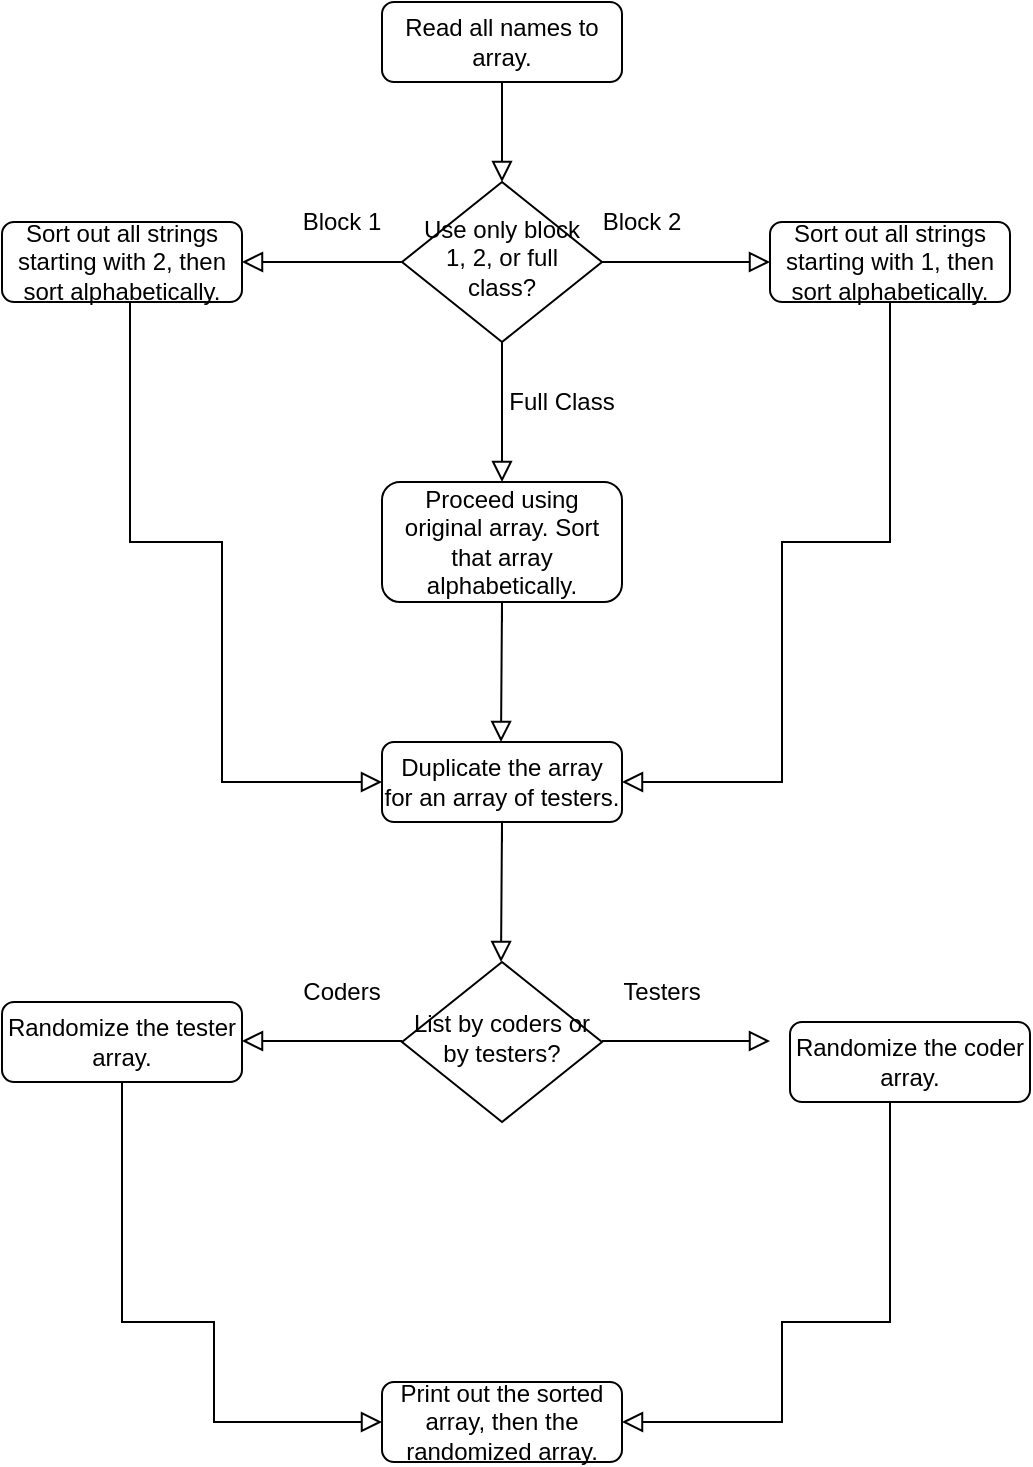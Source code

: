 <mxfile version="15.3.8" type="github">
  <diagram id="C5RBs43oDa-KdzZeNtuy" name="Page-1">
    <mxGraphModel dx="2249" dy="762" grid="1" gridSize="10" guides="1" tooltips="1" connect="1" arrows="1" fold="1" page="1" pageScale="1" pageWidth="827" pageHeight="1169" math="0" shadow="0">
      <root>
        <mxCell id="WIyWlLk6GJQsqaUBKTNV-0" />
        <mxCell id="WIyWlLk6GJQsqaUBKTNV-1" parent="WIyWlLk6GJQsqaUBKTNV-0" />
        <mxCell id="WIyWlLk6GJQsqaUBKTNV-2" value="" style="rounded=0;html=1;jettySize=auto;orthogonalLoop=1;fontSize=11;endArrow=block;endFill=0;endSize=8;strokeWidth=1;shadow=0;labelBackgroundColor=none;edgeStyle=orthogonalEdgeStyle;" parent="WIyWlLk6GJQsqaUBKTNV-1" source="WIyWlLk6GJQsqaUBKTNV-3" target="WIyWlLk6GJQsqaUBKTNV-6" edge="1">
          <mxGeometry relative="1" as="geometry" />
        </mxCell>
        <mxCell id="WIyWlLk6GJQsqaUBKTNV-3" value="Read all names to array." style="rounded=1;whiteSpace=wrap;html=1;fontSize=12;glass=0;strokeWidth=1;shadow=0;" parent="WIyWlLk6GJQsqaUBKTNV-1" vertex="1">
          <mxGeometry x="160" y="80" width="120" height="40" as="geometry" />
        </mxCell>
        <mxCell id="WIyWlLk6GJQsqaUBKTNV-4" value="Yes" style="rounded=0;html=1;jettySize=auto;orthogonalLoop=1;fontSize=11;endArrow=block;endFill=0;endSize=8;strokeWidth=1;shadow=0;labelBackgroundColor=none;edgeStyle=orthogonalEdgeStyle;entryX=0.5;entryY=0;entryDx=0;entryDy=0;textOpacity=0;" parent="WIyWlLk6GJQsqaUBKTNV-1" source="WIyWlLk6GJQsqaUBKTNV-6" target="RI3hWSQWnPv6BGUITBmH-10" edge="1">
          <mxGeometry y="20" relative="1" as="geometry">
            <mxPoint as="offset" />
            <mxPoint x="220" y="310" as="targetPoint" />
            <Array as="points" />
          </mxGeometry>
        </mxCell>
        <mxCell id="WIyWlLk6GJQsqaUBKTNV-5" value="No" style="edgeStyle=orthogonalEdgeStyle;rounded=0;html=1;jettySize=auto;orthogonalLoop=1;fontSize=11;endArrow=block;endFill=0;endSize=8;strokeWidth=1;shadow=0;labelBackgroundColor=none;textOpacity=0;" parent="WIyWlLk6GJQsqaUBKTNV-1" source="WIyWlLk6GJQsqaUBKTNV-6" target="WIyWlLk6GJQsqaUBKTNV-7" edge="1">
          <mxGeometry y="10" relative="1" as="geometry">
            <mxPoint as="offset" />
          </mxGeometry>
        </mxCell>
        <mxCell id="WIyWlLk6GJQsqaUBKTNV-6" value="Use only block 1, 2, or full class?" style="rhombus;whiteSpace=wrap;html=1;shadow=0;fontFamily=Helvetica;fontSize=12;align=center;strokeWidth=1;spacing=6;spacingTop=-4;" parent="WIyWlLk6GJQsqaUBKTNV-1" vertex="1">
          <mxGeometry x="170" y="170" width="100" height="80" as="geometry" />
        </mxCell>
        <mxCell id="WIyWlLk6GJQsqaUBKTNV-7" value="Sort out all strings starting with 1, then sort alphabetically." style="rounded=1;whiteSpace=wrap;html=1;fontSize=12;glass=0;strokeWidth=1;shadow=0;" parent="WIyWlLk6GJQsqaUBKTNV-1" vertex="1">
          <mxGeometry x="354" y="190" width="120" height="40" as="geometry" />
        </mxCell>
        <mxCell id="RI3hWSQWnPv6BGUITBmH-0" value="No" style="edgeStyle=orthogonalEdgeStyle;rounded=0;html=1;jettySize=auto;orthogonalLoop=1;fontSize=11;endArrow=block;endFill=0;endSize=8;strokeWidth=1;shadow=0;labelBackgroundColor=none;exitX=0;exitY=0.5;exitDx=0;exitDy=0;labelBorderColor=none;textOpacity=0;" edge="1" parent="WIyWlLk6GJQsqaUBKTNV-1" source="WIyWlLk6GJQsqaUBKTNV-6">
          <mxGeometry y="-10" relative="1" as="geometry">
            <mxPoint as="offset" />
            <mxPoint x="120" y="209.5" as="sourcePoint" />
            <mxPoint x="90" y="210" as="targetPoint" />
          </mxGeometry>
        </mxCell>
        <UserObject label="Block 1" placeholders="1" name="Variable" id="RI3hWSQWnPv6BGUITBmH-4">
          <mxCell style="text;html=1;strokeColor=none;fillColor=none;align=center;verticalAlign=middle;whiteSpace=wrap;overflow=hidden;" vertex="1" parent="WIyWlLk6GJQsqaUBKTNV-1">
            <mxGeometry x="100" y="180" width="80" height="20" as="geometry" />
          </mxCell>
        </UserObject>
        <mxCell id="RI3hWSQWnPv6BGUITBmH-8" value="" style="edgeStyle=orthogonalEdgeStyle;rounded=0;orthogonalLoop=1;jettySize=auto;html=1;labelBackgroundColor=none;opacity=0;" edge="1" parent="WIyWlLk6GJQsqaUBKTNV-1" source="RI3hWSQWnPv6BGUITBmH-7">
          <mxGeometry relative="1" as="geometry">
            <mxPoint x="220" y="300" as="targetPoint" />
          </mxGeometry>
        </mxCell>
        <UserObject label="Block 2" placeholders="1" name="Variable" id="RI3hWSQWnPv6BGUITBmH-7">
          <mxCell style="text;html=1;strokeColor=none;fillColor=none;align=center;verticalAlign=middle;whiteSpace=wrap;overflow=hidden;" vertex="1" parent="WIyWlLk6GJQsqaUBKTNV-1">
            <mxGeometry x="250" y="180" width="80" height="20" as="geometry" />
          </mxCell>
        </UserObject>
        <mxCell id="RI3hWSQWnPv6BGUITBmH-9" value="Sort out all strings starting with 2, then sort alphabetically." style="rounded=1;whiteSpace=wrap;html=1;fontSize=12;glass=0;strokeWidth=1;shadow=0;" vertex="1" parent="WIyWlLk6GJQsqaUBKTNV-1">
          <mxGeometry x="-30" y="190" width="120" height="40" as="geometry" />
        </mxCell>
        <mxCell id="RI3hWSQWnPv6BGUITBmH-14" value="" style="edgeStyle=orthogonalEdgeStyle;rounded=0;orthogonalLoop=1;jettySize=auto;html=1;labelBackgroundColor=none;opacity=0;" edge="1" parent="WIyWlLk6GJQsqaUBKTNV-1" source="RI3hWSQWnPv6BGUITBmH-10" target="WIyWlLk6GJQsqaUBKTNV-6">
          <mxGeometry relative="1" as="geometry" />
        </mxCell>
        <mxCell id="RI3hWSQWnPv6BGUITBmH-10" value="Proceed using original array. Sort that array alphabetically." style="rounded=1;whiteSpace=wrap;html=1;fontSize=12;glass=0;strokeWidth=1;shadow=0;" vertex="1" parent="WIyWlLk6GJQsqaUBKTNV-1">
          <mxGeometry x="160" y="320" width="120" height="60" as="geometry" />
        </mxCell>
        <mxCell id="RI3hWSQWnPv6BGUITBmH-11" value="No" style="edgeStyle=orthogonalEdgeStyle;rounded=0;html=1;jettySize=auto;orthogonalLoop=1;fontSize=11;endArrow=block;endFill=0;endSize=8;strokeWidth=1;shadow=0;labelBackgroundColor=none;textOpacity=0;exitX=0.5;exitY=1;exitDx=0;exitDy=0;" edge="1" parent="WIyWlLk6GJQsqaUBKTNV-1" source="WIyWlLk6GJQsqaUBKTNV-7">
          <mxGeometry y="10" relative="1" as="geometry">
            <mxPoint as="offset" />
            <mxPoint x="410" y="240" as="sourcePoint" />
            <mxPoint x="280" y="470" as="targetPoint" />
            <Array as="points">
              <mxPoint x="414" y="350" />
              <mxPoint x="360" y="350" />
              <mxPoint x="360" y="470" />
            </Array>
          </mxGeometry>
        </mxCell>
        <mxCell id="RI3hWSQWnPv6BGUITBmH-12" value="Yes" style="rounded=0;html=1;jettySize=auto;orthogonalLoop=1;fontSize=11;endArrow=block;endFill=0;endSize=8;strokeWidth=1;shadow=0;labelBackgroundColor=none;edgeStyle=orthogonalEdgeStyle;textOpacity=0;" edge="1" parent="WIyWlLk6GJQsqaUBKTNV-1">
          <mxGeometry y="20" relative="1" as="geometry">
            <mxPoint as="offset" />
            <mxPoint x="220" y="390" as="sourcePoint" />
            <mxPoint x="219.5" y="450" as="targetPoint" />
            <Array as="points">
              <mxPoint x="219.5" y="380" />
              <mxPoint x="219.5" y="380" />
            </Array>
          </mxGeometry>
        </mxCell>
        <mxCell id="RI3hWSQWnPv6BGUITBmH-13" value="No" style="edgeStyle=orthogonalEdgeStyle;rounded=0;html=1;jettySize=auto;orthogonalLoop=1;fontSize=11;endArrow=block;endFill=0;endSize=8;strokeWidth=1;shadow=0;labelBackgroundColor=none;textOpacity=0;exitX=0.5;exitY=1;exitDx=0;exitDy=0;" edge="1" parent="WIyWlLk6GJQsqaUBKTNV-1">
          <mxGeometry y="10" relative="1" as="geometry">
            <mxPoint as="offset" />
            <mxPoint x="34" y="230" as="sourcePoint" />
            <mxPoint x="160" y="470" as="targetPoint" />
            <Array as="points">
              <mxPoint x="34" y="350" />
              <mxPoint x="80" y="350" />
              <mxPoint x="80" y="470" />
              <mxPoint x="130" y="470" />
            </Array>
          </mxGeometry>
        </mxCell>
        <mxCell id="RI3hWSQWnPv6BGUITBmH-18" value="" style="edgeStyle=orthogonalEdgeStyle;rounded=0;orthogonalLoop=1;jettySize=auto;html=1;labelBackgroundColor=none;opacity=0;" edge="1" parent="WIyWlLk6GJQsqaUBKTNV-1" source="RI3hWSQWnPv6BGUITBmH-15">
          <mxGeometry relative="1" as="geometry">
            <mxPoint x="220" y="560" as="targetPoint" />
          </mxGeometry>
        </mxCell>
        <mxCell id="RI3hWSQWnPv6BGUITBmH-26" value="" style="edgeStyle=orthogonalEdgeStyle;rounded=0;orthogonalLoop=1;jettySize=auto;html=1;labelBackgroundColor=none;opacity=0;" edge="1" parent="WIyWlLk6GJQsqaUBKTNV-1" source="RI3hWSQWnPv6BGUITBmH-15" target="RI3hWSQWnPv6BGUITBmH-10">
          <mxGeometry relative="1" as="geometry" />
        </mxCell>
        <mxCell id="RI3hWSQWnPv6BGUITBmH-15" value="Duplicate the array for an array of testers." style="rounded=1;whiteSpace=wrap;html=1;fontSize=12;glass=0;strokeWidth=1;shadow=0;" vertex="1" parent="WIyWlLk6GJQsqaUBKTNV-1">
          <mxGeometry x="160" y="450" width="120" height="40" as="geometry" />
        </mxCell>
        <mxCell id="RI3hWSQWnPv6BGUITBmH-19" value="Yes" style="rounded=0;html=1;jettySize=auto;orthogonalLoop=1;fontSize=11;endArrow=block;endFill=0;endSize=8;strokeWidth=1;shadow=0;labelBackgroundColor=none;edgeStyle=orthogonalEdgeStyle;textOpacity=0;" edge="1" parent="WIyWlLk6GJQsqaUBKTNV-1">
          <mxGeometry y="20" relative="1" as="geometry">
            <mxPoint as="offset" />
            <mxPoint x="220" y="500" as="sourcePoint" />
            <mxPoint x="219.5" y="560" as="targetPoint" />
            <Array as="points">
              <mxPoint x="219.5" y="490" />
              <mxPoint x="219.5" y="490" />
            </Array>
          </mxGeometry>
        </mxCell>
        <mxCell id="RI3hWSQWnPv6BGUITBmH-20" value="Randomize the tester array.&lt;span style=&quot;color: rgba(0 , 0 , 0 , 0) ; font-family: monospace ; font-size: 0px&quot;&gt;%3CmxGraphModel%3E%3Croot%3E%3CmxCell%20id%3D%220%22%2F%3E%3CmxCell%20id%3D%221%22%20parent%3D%220%22%2F%3E%3CUserObject%20label%3D%22Block%201%22%20placeholders%3D%221%22%20name%3D%22Variable%22%20id%3D%222%22%3E%3CmxCell%20style%3D%22text%3Bhtml%3D1%3BstrokeColor%3Dnone%3BfillColor%3Dnone%3Balign%3Dcenter%3BverticalAlign%3Dmiddle%3BwhiteSpace%3Dwrap%3Boverflow%3Dhidden%3B%22%20vertex%3D%221%22%20parent%3D%221%22%3E%3CmxGeometry%20x%3D%22100%22%20y%3D%22180%22%20width%3D%2280%22%20height%3D%2220%22%20as%3D%22geometry%22%2F%3E%3C%2FmxCell%3E%3C%2FUserObject%3E%3C%2Froot%3E%3C%2FmxGraphModel%3E&lt;/span&gt;" style="rounded=1;whiteSpace=wrap;html=1;fontSize=12;glass=0;strokeWidth=1;shadow=0;" vertex="1" parent="WIyWlLk6GJQsqaUBKTNV-1">
          <mxGeometry x="-30" y="580" width="120" height="40" as="geometry" />
        </mxCell>
        <mxCell id="RI3hWSQWnPv6BGUITBmH-21" value="List by coders or by testers?" style="rhombus;whiteSpace=wrap;html=1;shadow=0;fontFamily=Helvetica;fontSize=12;align=center;strokeWidth=1;spacing=6;spacingTop=-4;" vertex="1" parent="WIyWlLk6GJQsqaUBKTNV-1">
          <mxGeometry x="170" y="560" width="100" height="80" as="geometry" />
        </mxCell>
        <mxCell id="RI3hWSQWnPv6BGUITBmH-22" value="No" style="edgeStyle=orthogonalEdgeStyle;rounded=0;html=1;jettySize=auto;orthogonalLoop=1;fontSize=11;endArrow=block;endFill=0;endSize=8;strokeWidth=1;shadow=0;labelBackgroundColor=none;exitX=0;exitY=0.5;exitDx=0;exitDy=0;labelBorderColor=none;textOpacity=0;" edge="1" parent="WIyWlLk6GJQsqaUBKTNV-1">
          <mxGeometry y="-10" relative="1" as="geometry">
            <mxPoint as="offset" />
            <mxPoint x="170" y="599.5" as="sourcePoint" />
            <mxPoint x="90" y="599.5" as="targetPoint" />
          </mxGeometry>
        </mxCell>
        <UserObject label="Coders" placeholders="1" name="Variable" id="RI3hWSQWnPv6BGUITBmH-23">
          <mxCell style="text;html=1;strokeColor=none;fillColor=none;align=center;verticalAlign=middle;whiteSpace=wrap;overflow=hidden;" vertex="1" parent="WIyWlLk6GJQsqaUBKTNV-1">
            <mxGeometry x="100" y="565" width="80" height="20" as="geometry" />
          </mxCell>
        </UserObject>
        <mxCell id="RI3hWSQWnPv6BGUITBmH-24" value="Print out the sorted array, then the randomized array." style="rounded=1;whiteSpace=wrap;html=1;fontSize=12;glass=0;strokeWidth=1;shadow=0;" vertex="1" parent="WIyWlLk6GJQsqaUBKTNV-1">
          <mxGeometry x="160" y="770" width="120" height="40" as="geometry" />
        </mxCell>
        <mxCell id="RI3hWSQWnPv6BGUITBmH-25" value="No" style="edgeStyle=orthogonalEdgeStyle;rounded=0;html=1;jettySize=auto;orthogonalLoop=1;fontSize=11;endArrow=block;endFill=0;endSize=8;strokeWidth=1;shadow=0;labelBackgroundColor=none;textOpacity=0;" edge="1" parent="WIyWlLk6GJQsqaUBKTNV-1">
          <mxGeometry y="10" relative="1" as="geometry">
            <mxPoint as="offset" />
            <mxPoint x="270" y="599.5" as="sourcePoint" />
            <mxPoint x="354" y="599.5" as="targetPoint" />
          </mxGeometry>
        </mxCell>
        <UserObject label="Full Class" placeholders="1" name="Variable" id="RI3hWSQWnPv6BGUITBmH-27">
          <mxCell style="text;html=1;strokeColor=none;fillColor=none;align=center;verticalAlign=middle;whiteSpace=wrap;overflow=hidden;" vertex="1" parent="WIyWlLk6GJQsqaUBKTNV-1">
            <mxGeometry x="210" y="270" width="80" height="20" as="geometry" />
          </mxCell>
        </UserObject>
        <UserObject label="Testers" placeholders="1" name="Variable" id="RI3hWSQWnPv6BGUITBmH-28">
          <mxCell style="text;html=1;strokeColor=none;fillColor=none;align=center;verticalAlign=middle;whiteSpace=wrap;overflow=hidden;" vertex="1" parent="WIyWlLk6GJQsqaUBKTNV-1">
            <mxGeometry x="260" y="565" width="80" height="20" as="geometry" />
          </mxCell>
        </UserObject>
        <mxCell id="RI3hWSQWnPv6BGUITBmH-29" value="No" style="edgeStyle=orthogonalEdgeStyle;rounded=0;html=1;jettySize=auto;orthogonalLoop=1;fontSize=11;endArrow=block;endFill=0;endSize=8;strokeWidth=1;shadow=0;labelBackgroundColor=none;textOpacity=0;exitX=0.5;exitY=1;exitDx=0;exitDy=0;" edge="1" parent="WIyWlLk6GJQsqaUBKTNV-1">
          <mxGeometry y="10" relative="1" as="geometry">
            <mxPoint as="offset" />
            <mxPoint x="414" y="620" as="sourcePoint" />
            <mxPoint x="280" y="790" as="targetPoint" />
            <Array as="points">
              <mxPoint x="414" y="740" />
              <mxPoint x="360" y="740" />
            </Array>
          </mxGeometry>
        </mxCell>
        <mxCell id="RI3hWSQWnPv6BGUITBmH-30" value="No" style="edgeStyle=orthogonalEdgeStyle;rounded=0;html=1;jettySize=auto;orthogonalLoop=1;fontSize=11;endArrow=block;endFill=0;endSize=8;strokeWidth=1;shadow=0;labelBackgroundColor=none;textOpacity=0;exitX=0.5;exitY=1;exitDx=0;exitDy=0;" edge="1" parent="WIyWlLk6GJQsqaUBKTNV-1">
          <mxGeometry y="10" relative="1" as="geometry">
            <mxPoint as="offset" />
            <mxPoint x="30" y="620" as="sourcePoint" />
            <mxPoint x="160" y="790" as="targetPoint" />
            <Array as="points">
              <mxPoint x="30" y="740" />
              <mxPoint x="76" y="740" />
            </Array>
          </mxGeometry>
        </mxCell>
        <mxCell id="RI3hWSQWnPv6BGUITBmH-31" value="Randomize the coder array.&lt;span style=&quot;color: rgba(0 , 0 , 0 , 0) ; font-family: monospace ; font-size: 0px&quot;&gt;%3CmxGraphModel%3E%3Croot%3E%3CmxCell%20id%3D%220%22%2F%3E%3CmxCell%20id%3D%221%22%20parent%3D%220%22%2F%3E%3CUserObject%20label%3D%22Block%201%22%20placeholders%3D%221%22%20name%3D%22Variable%22%20id%3D%222%22%3E%3CmxCell%20style%3D%22text%3Bhtml%3D1%3BstrokeColor%3Dnone%3BfillColor%3Dnone%3Balign%3Dcenter%3BverticalAlign%3Dmiddle%3BwhiteSpace%3Dwrap%3Boverflow%3Dhidden%3B%22%20vertex%3D%221%22%20parent%3D%221%22%3E%3CmxGeometry%20x%3D%22100%22%20y%3D%22180%22%20width%3D%2280%22%20height%3D%2220%22%20as%3D%22geometry%22%2F%3E%3C%2FmxCell%3E%3C%2FUserObject%3E%3C%2Froot%3E%3C%2FmxGraphModel%3E&lt;/span&gt;" style="rounded=1;whiteSpace=wrap;html=1;fontSize=12;glass=0;strokeWidth=1;shadow=0;" vertex="1" parent="WIyWlLk6GJQsqaUBKTNV-1">
          <mxGeometry x="364" y="590" width="120" height="40" as="geometry" />
        </mxCell>
      </root>
    </mxGraphModel>
  </diagram>
</mxfile>
